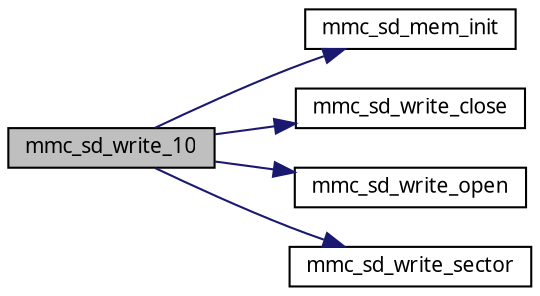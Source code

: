 digraph G
{
  edge [fontname="FreeSans.ttf",fontsize=10,labelfontname="FreeSans.ttf",labelfontsize=10];
  node [fontname="FreeSans.ttf",fontsize=10,shape=record];
  rankdir=LR;
  Node1 [label="mmc_sd_write_10",height=0.2,width=0.4,color="black", fillcolor="grey75", style="filled" fontcolor="black"];
  Node1 -> Node2 [color="midnightblue",fontsize=10,style="solid",fontname="FreeSans.ttf"];
  Node2 [label="mmc_sd_mem_init",height=0.2,width=0.4,color="black", fillcolor="white", style="filled",URL="$a00055.html#ba69d3f788de91272ed39a09aeac4de2"];
  Node1 -> Node3 [color="midnightblue",fontsize=10,style="solid",fontname="FreeSans.ttf"];
  Node3 [label="mmc_sd_write_close",height=0.2,width=0.4,color="black", fillcolor="white", style="filled",URL="$a00053.html#c779a4bf4037a08f3f1f2481c8224c77"];
  Node1 -> Node4 [color="midnightblue",fontsize=10,style="solid",fontname="FreeSans.ttf"];
  Node4 [label="mmc_sd_write_open",height=0.2,width=0.4,color="black", fillcolor="white", style="filled",URL="$a00053.html#223e252273a01d658e3cee43ba0bcc41"];
  Node1 -> Node5 [color="midnightblue",fontsize=10,style="solid",fontname="FreeSans.ttf"];
  Node5 [label="mmc_sd_write_sector",height=0.2,width=0.4,color="black", fillcolor="white", style="filled",URL="$a00053.html#0f141a1dd3ccefd988b47040eee6cf96",tooltip="Funtions to link USB DEVICE flow with MMC."];
}
